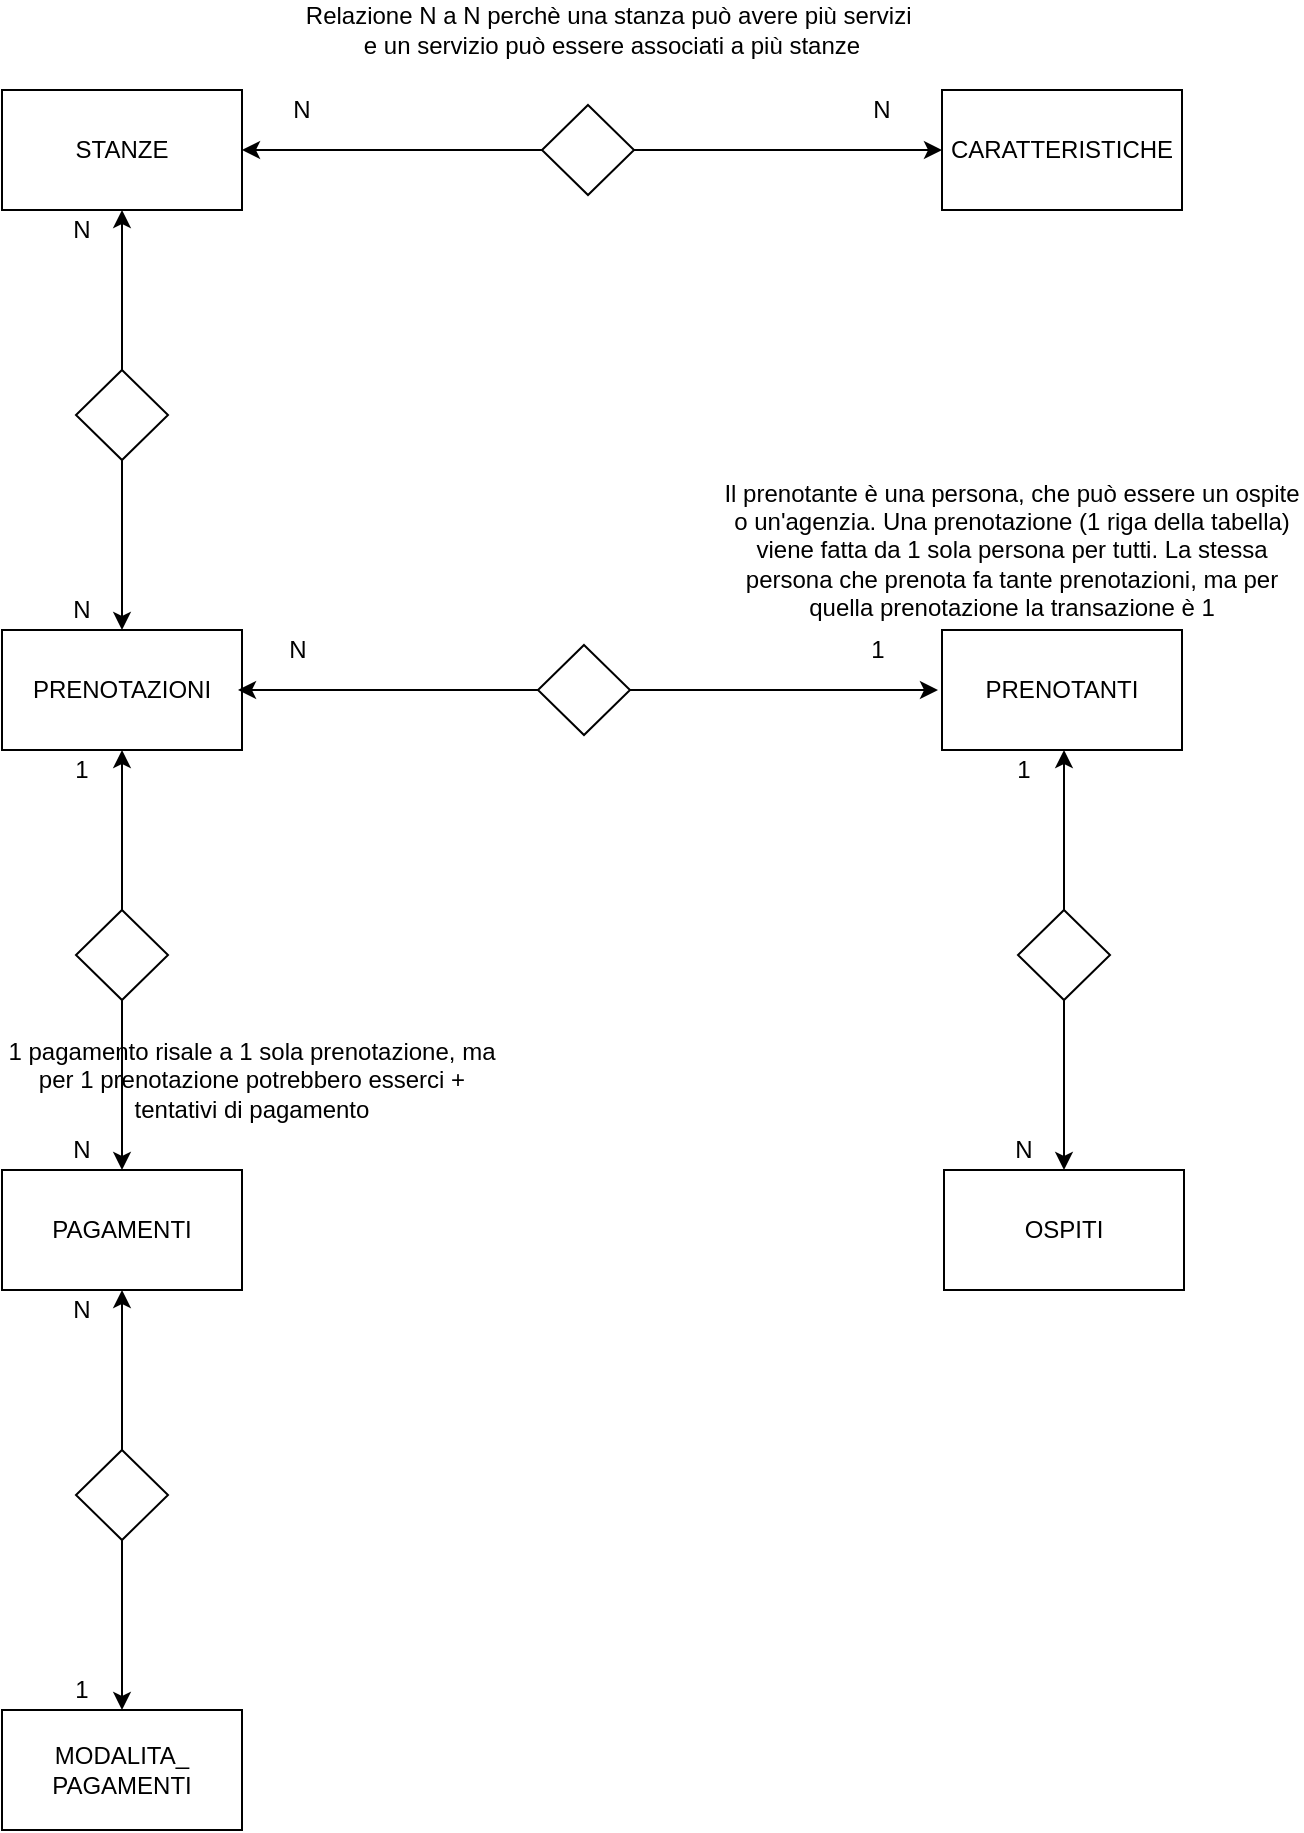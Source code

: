 <mxfile version="13.3.0" type="device"><diagram id="X54YXAh0R0uHayE7tbRx" name="Page-1"><mxGraphModel dx="1112" dy="942" grid="1" gridSize="10" guides="1" tooltips="1" connect="1" arrows="1" fold="1" page="1" pageScale="1" pageWidth="827" pageHeight="1169" math="0" shadow="0"><root><mxCell id="0"/><mxCell id="1" parent="0"/><mxCell id="4GG0EM2R1sdgb-9bDHll-1" value="STANZE" style="rounded=0;whiteSpace=wrap;html=1;" vertex="1" parent="1"><mxGeometry x="110" y="100" width="120" height="60" as="geometry"/></mxCell><mxCell id="4GG0EM2R1sdgb-9bDHll-6" value="" style="edgeStyle=orthogonalEdgeStyle;rounded=0;orthogonalLoop=1;jettySize=auto;html=1;entryX=1;entryY=0.5;entryDx=0;entryDy=0;" edge="1" parent="1" source="4GG0EM2R1sdgb-9bDHll-2" target="4GG0EM2R1sdgb-9bDHll-1"><mxGeometry relative="1" as="geometry"><mxPoint x="250" y="130" as="targetPoint"/></mxGeometry></mxCell><mxCell id="4GG0EM2R1sdgb-9bDHll-8" style="edgeStyle=orthogonalEdgeStyle;rounded=0;orthogonalLoop=1;jettySize=auto;html=1;exitX=1;exitY=0.5;exitDx=0;exitDy=0;entryX=0;entryY=0.5;entryDx=0;entryDy=0;" edge="1" parent="1" source="4GG0EM2R1sdgb-9bDHll-2" target="4GG0EM2R1sdgb-9bDHll-7"><mxGeometry relative="1" as="geometry"/></mxCell><mxCell id="4GG0EM2R1sdgb-9bDHll-2" value="" style="rhombus;whiteSpace=wrap;html=1;" vertex="1" parent="1"><mxGeometry x="380" y="107.5" width="46" height="45" as="geometry"/></mxCell><mxCell id="4GG0EM2R1sdgb-9bDHll-7" value="CARATTERISTICHE" style="rounded=0;whiteSpace=wrap;html=1;" vertex="1" parent="1"><mxGeometry x="580" y="100" width="120" height="60" as="geometry"/></mxCell><mxCell id="4GG0EM2R1sdgb-9bDHll-9" value="N" style="text;html=1;strokeColor=none;fillColor=none;align=center;verticalAlign=middle;whiteSpace=wrap;rounded=0;" vertex="1" parent="1"><mxGeometry x="240" y="100" width="40" height="20" as="geometry"/></mxCell><mxCell id="4GG0EM2R1sdgb-9bDHll-10" value="N" style="text;html=1;strokeColor=none;fillColor=none;align=center;verticalAlign=middle;whiteSpace=wrap;rounded=0;" vertex="1" parent="1"><mxGeometry x="530" y="100" width="40" height="20" as="geometry"/></mxCell><mxCell id="4GG0EM2R1sdgb-9bDHll-11" value="Relazione N a N perchè una stanza può avere più servizi&amp;nbsp; e un servizio può essere associati a più stanze" style="text;html=1;strokeColor=none;fillColor=none;align=center;verticalAlign=middle;whiteSpace=wrap;rounded=0;" vertex="1" parent="1"><mxGeometry x="260" y="60" width="310" height="20" as="geometry"/></mxCell><mxCell id="4GG0EM2R1sdgb-9bDHll-12" value="PRENOTAZIONI" style="rounded=0;whiteSpace=wrap;html=1;" vertex="1" parent="1"><mxGeometry x="110" y="370" width="120" height="60" as="geometry"/></mxCell><mxCell id="4GG0EM2R1sdgb-9bDHll-13" value="PRENOTANTI" style="rounded=0;whiteSpace=wrap;html=1;" vertex="1" parent="1"><mxGeometry x="580" y="370" width="120" height="60" as="geometry"/></mxCell><mxCell id="4GG0EM2R1sdgb-9bDHll-15" style="edgeStyle=orthogonalEdgeStyle;rounded=0;orthogonalLoop=1;jettySize=auto;html=1;exitX=0.5;exitY=0;exitDx=0;exitDy=0;entryX=0.5;entryY=1;entryDx=0;entryDy=0;" edge="1" parent="1" source="4GG0EM2R1sdgb-9bDHll-14" target="4GG0EM2R1sdgb-9bDHll-1"><mxGeometry relative="1" as="geometry"/></mxCell><mxCell id="4GG0EM2R1sdgb-9bDHll-16" style="edgeStyle=orthogonalEdgeStyle;rounded=0;orthogonalLoop=1;jettySize=auto;html=1;exitX=0.5;exitY=1;exitDx=0;exitDy=0;entryX=0.5;entryY=0;entryDx=0;entryDy=0;" edge="1" parent="1" source="4GG0EM2R1sdgb-9bDHll-14" target="4GG0EM2R1sdgb-9bDHll-12"><mxGeometry relative="1" as="geometry"/></mxCell><mxCell id="4GG0EM2R1sdgb-9bDHll-14" value="" style="rhombus;whiteSpace=wrap;html=1;" vertex="1" parent="1"><mxGeometry x="147" y="240" width="46" height="45" as="geometry"/></mxCell><mxCell id="4GG0EM2R1sdgb-9bDHll-17" value="N" style="text;html=1;strokeColor=none;fillColor=none;align=center;verticalAlign=middle;whiteSpace=wrap;rounded=0;" vertex="1" parent="1"><mxGeometry x="130" y="160" width="40" height="20" as="geometry"/></mxCell><mxCell id="4GG0EM2R1sdgb-9bDHll-18" value="N" style="text;html=1;strokeColor=none;fillColor=none;align=center;verticalAlign=middle;whiteSpace=wrap;rounded=0;" vertex="1" parent="1"><mxGeometry x="130" y="350" width="40" height="20" as="geometry"/></mxCell><mxCell id="4GG0EM2R1sdgb-9bDHll-19" value="" style="edgeStyle=orthogonalEdgeStyle;rounded=0;orthogonalLoop=1;jettySize=auto;html=1;entryX=1;entryY=0.5;entryDx=0;entryDy=0;" edge="1" parent="1" source="4GG0EM2R1sdgb-9bDHll-21"><mxGeometry relative="1" as="geometry"><mxPoint x="228" y="400" as="targetPoint"/></mxGeometry></mxCell><mxCell id="4GG0EM2R1sdgb-9bDHll-20" style="edgeStyle=orthogonalEdgeStyle;rounded=0;orthogonalLoop=1;jettySize=auto;html=1;exitX=1;exitY=0.5;exitDx=0;exitDy=0;entryX=0;entryY=0.5;entryDx=0;entryDy=0;" edge="1" parent="1" source="4GG0EM2R1sdgb-9bDHll-21"><mxGeometry relative="1" as="geometry"><mxPoint x="578" y="400" as="targetPoint"/></mxGeometry></mxCell><mxCell id="4GG0EM2R1sdgb-9bDHll-21" value="" style="rhombus;whiteSpace=wrap;html=1;" vertex="1" parent="1"><mxGeometry x="378" y="377.5" width="46" height="45" as="geometry"/></mxCell><mxCell id="4GG0EM2R1sdgb-9bDHll-22" value="N" style="text;html=1;strokeColor=none;fillColor=none;align=center;verticalAlign=middle;whiteSpace=wrap;rounded=0;" vertex="1" parent="1"><mxGeometry x="238" y="370" width="40" height="20" as="geometry"/></mxCell><mxCell id="4GG0EM2R1sdgb-9bDHll-23" value="1" style="text;html=1;strokeColor=none;fillColor=none;align=center;verticalAlign=middle;whiteSpace=wrap;rounded=0;" vertex="1" parent="1"><mxGeometry x="528" y="370" width="40" height="20" as="geometry"/></mxCell><mxCell id="4GG0EM2R1sdgb-9bDHll-24" value="OSPITI" style="rounded=0;whiteSpace=wrap;html=1;" vertex="1" parent="1"><mxGeometry x="581" y="640" width="120" height="60" as="geometry"/></mxCell><mxCell id="4GG0EM2R1sdgb-9bDHll-27" style="edgeStyle=orthogonalEdgeStyle;rounded=0;orthogonalLoop=1;jettySize=auto;html=1;exitX=0.5;exitY=0;exitDx=0;exitDy=0;entryX=0.5;entryY=1;entryDx=0;entryDy=0;" edge="1" parent="1" source="4GG0EM2R1sdgb-9bDHll-29"><mxGeometry relative="1" as="geometry"><mxPoint x="641" y="430" as="targetPoint"/></mxGeometry></mxCell><mxCell id="4GG0EM2R1sdgb-9bDHll-28" style="edgeStyle=orthogonalEdgeStyle;rounded=0;orthogonalLoop=1;jettySize=auto;html=1;exitX=0.5;exitY=1;exitDx=0;exitDy=0;entryX=0.5;entryY=0;entryDx=0;entryDy=0;" edge="1" parent="1" source="4GG0EM2R1sdgb-9bDHll-29"><mxGeometry relative="1" as="geometry"><mxPoint x="641" y="640" as="targetPoint"/></mxGeometry></mxCell><mxCell id="4GG0EM2R1sdgb-9bDHll-29" value="" style="rhombus;whiteSpace=wrap;html=1;" vertex="1" parent="1"><mxGeometry x="618" y="510" width="46" height="45" as="geometry"/></mxCell><mxCell id="4GG0EM2R1sdgb-9bDHll-30" value="1" style="text;html=1;strokeColor=none;fillColor=none;align=center;verticalAlign=middle;whiteSpace=wrap;rounded=0;" vertex="1" parent="1"><mxGeometry x="601" y="430" width="40" height="20" as="geometry"/></mxCell><mxCell id="4GG0EM2R1sdgb-9bDHll-31" value="N" style="text;html=1;strokeColor=none;fillColor=none;align=center;verticalAlign=middle;whiteSpace=wrap;rounded=0;" vertex="1" parent="1"><mxGeometry x="601" y="620" width="40" height="20" as="geometry"/></mxCell><mxCell id="4GG0EM2R1sdgb-9bDHll-34" value="Il prenotante è una persona, che può essere un ospite o un'agenzia. Una prenotazione (1 riga della tabella) viene fatta da 1 sola persona per tutti. La stessa persona che prenota fa tante prenotazioni, ma per quella prenotazione la transazione è 1" style="text;html=1;strokeColor=none;fillColor=none;align=center;verticalAlign=middle;whiteSpace=wrap;rounded=0;" vertex="1" parent="1"><mxGeometry x="470" y="320" width="290" height="20" as="geometry"/></mxCell><mxCell id="4GG0EM2R1sdgb-9bDHll-35" value="PAGAMENTI" style="rounded=0;whiteSpace=wrap;html=1;" vertex="1" parent="1"><mxGeometry x="110" y="640" width="120" height="60" as="geometry"/></mxCell><mxCell id="4GG0EM2R1sdgb-9bDHll-36" style="edgeStyle=orthogonalEdgeStyle;rounded=0;orthogonalLoop=1;jettySize=auto;html=1;exitX=0.5;exitY=0;exitDx=0;exitDy=0;entryX=0.5;entryY=1;entryDx=0;entryDy=0;" edge="1" parent="1" source="4GG0EM2R1sdgb-9bDHll-38"><mxGeometry relative="1" as="geometry"><mxPoint x="170" y="430" as="targetPoint"/></mxGeometry></mxCell><mxCell id="4GG0EM2R1sdgb-9bDHll-37" style="edgeStyle=orthogonalEdgeStyle;rounded=0;orthogonalLoop=1;jettySize=auto;html=1;exitX=0.5;exitY=1;exitDx=0;exitDy=0;entryX=0.5;entryY=0;entryDx=0;entryDy=0;" edge="1" parent="1" source="4GG0EM2R1sdgb-9bDHll-38"><mxGeometry relative="1" as="geometry"><mxPoint x="170" y="640" as="targetPoint"/></mxGeometry></mxCell><mxCell id="4GG0EM2R1sdgb-9bDHll-38" value="" style="rhombus;whiteSpace=wrap;html=1;" vertex="1" parent="1"><mxGeometry x="147" y="510" width="46" height="45" as="geometry"/></mxCell><mxCell id="4GG0EM2R1sdgb-9bDHll-39" value="1" style="text;html=1;strokeColor=none;fillColor=none;align=center;verticalAlign=middle;whiteSpace=wrap;rounded=0;" vertex="1" parent="1"><mxGeometry x="130" y="430" width="40" height="20" as="geometry"/></mxCell><mxCell id="4GG0EM2R1sdgb-9bDHll-40" value="N" style="text;html=1;strokeColor=none;fillColor=none;align=center;verticalAlign=middle;whiteSpace=wrap;rounded=0;" vertex="1" parent="1"><mxGeometry x="130" y="620" width="40" height="20" as="geometry"/></mxCell><mxCell id="4GG0EM2R1sdgb-9bDHll-41" value="1 pagamento risale a 1 sola prenotazione, ma per 1 prenotazione potrebbero esserci + tentativi di pagamento" style="text;html=1;strokeColor=none;fillColor=none;align=center;verticalAlign=middle;whiteSpace=wrap;rounded=0;" vertex="1" parent="1"><mxGeometry x="110" y="585" width="250" height="20" as="geometry"/></mxCell><mxCell id="4GG0EM2R1sdgb-9bDHll-42" value="MODALITA_&lt;br&gt;PAGAMENTI" style="rounded=0;whiteSpace=wrap;html=1;" vertex="1" parent="1"><mxGeometry x="110" y="910" width="120" height="60" as="geometry"/></mxCell><mxCell id="4GG0EM2R1sdgb-9bDHll-43" style="edgeStyle=orthogonalEdgeStyle;rounded=0;orthogonalLoop=1;jettySize=auto;html=1;exitX=0.5;exitY=0;exitDx=0;exitDy=0;entryX=0.5;entryY=1;entryDx=0;entryDy=0;" edge="1" parent="1" source="4GG0EM2R1sdgb-9bDHll-45"><mxGeometry relative="1" as="geometry"><mxPoint x="170" y="700" as="targetPoint"/></mxGeometry></mxCell><mxCell id="4GG0EM2R1sdgb-9bDHll-44" style="edgeStyle=orthogonalEdgeStyle;rounded=0;orthogonalLoop=1;jettySize=auto;html=1;exitX=0.5;exitY=1;exitDx=0;exitDy=0;entryX=0.5;entryY=0;entryDx=0;entryDy=0;" edge="1" parent="1" source="4GG0EM2R1sdgb-9bDHll-45"><mxGeometry relative="1" as="geometry"><mxPoint x="170" y="910" as="targetPoint"/></mxGeometry></mxCell><mxCell id="4GG0EM2R1sdgb-9bDHll-45" value="" style="rhombus;whiteSpace=wrap;html=1;" vertex="1" parent="1"><mxGeometry x="147" y="780" width="46" height="45" as="geometry"/></mxCell><mxCell id="4GG0EM2R1sdgb-9bDHll-46" value="N" style="text;html=1;strokeColor=none;fillColor=none;align=center;verticalAlign=middle;whiteSpace=wrap;rounded=0;" vertex="1" parent="1"><mxGeometry x="130" y="700" width="40" height="20" as="geometry"/></mxCell><mxCell id="4GG0EM2R1sdgb-9bDHll-47" value="1" style="text;html=1;strokeColor=none;fillColor=none;align=center;verticalAlign=middle;whiteSpace=wrap;rounded=0;" vertex="1" parent="1"><mxGeometry x="130" y="890" width="40" height="20" as="geometry"/></mxCell></root></mxGraphModel></diagram></mxfile>
